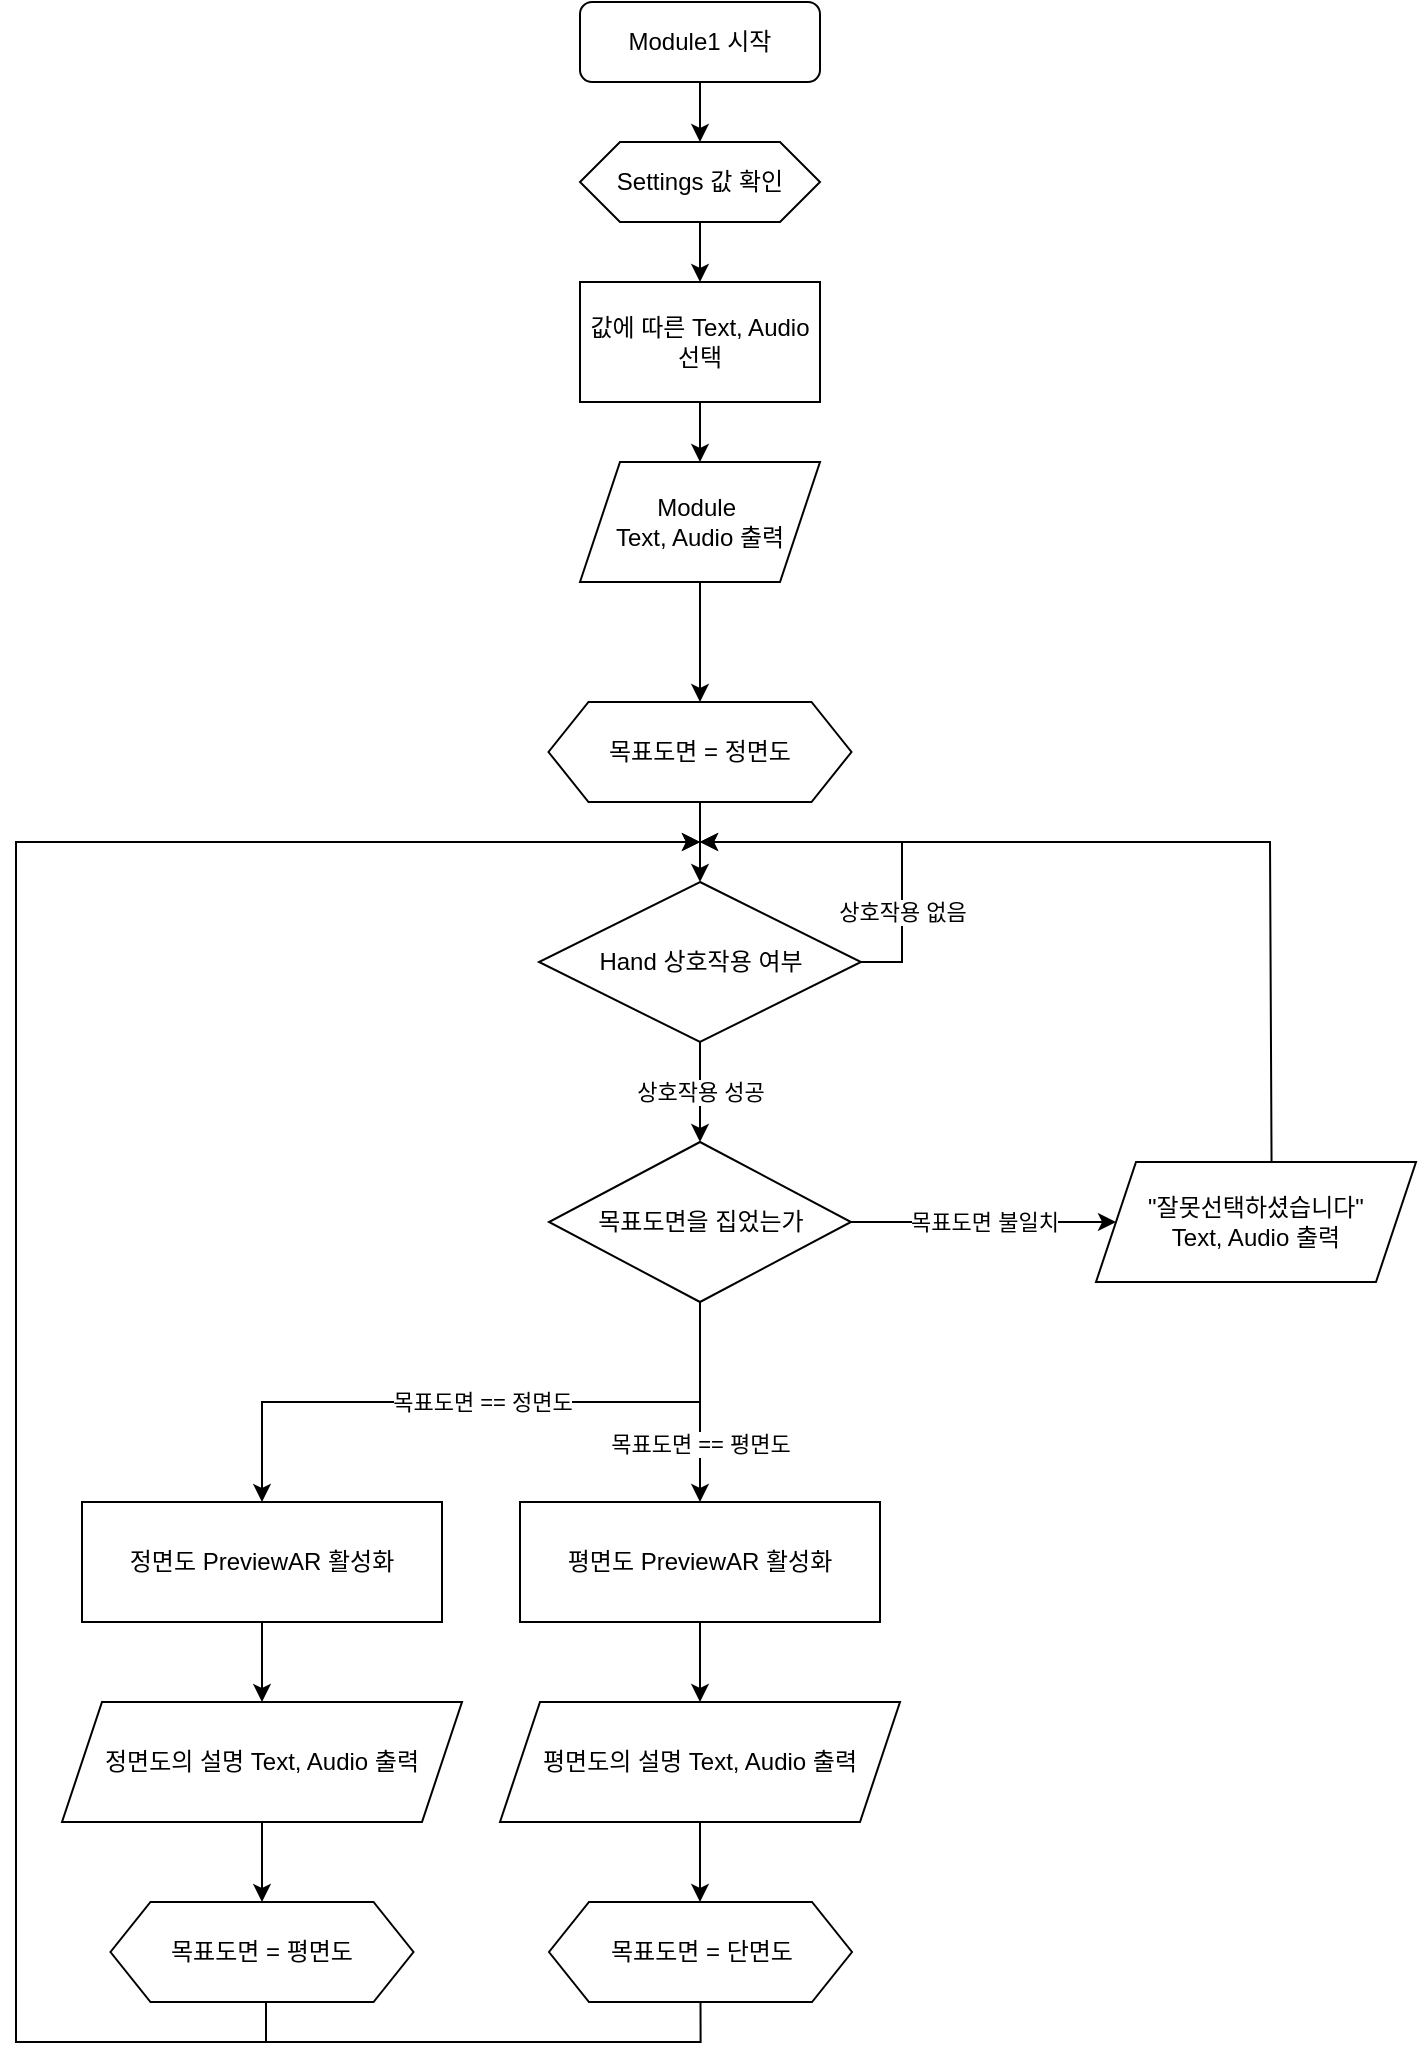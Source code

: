 <mxfile version="13.6.9" type="github">
  <diagram id="C5RBs43oDa-KdzZeNtuy" name="Page-1">
    <mxGraphModel dx="1422" dy="804" grid="1" gridSize="10" guides="1" tooltips="1" connect="1" arrows="1" fold="1" page="1" pageScale="1" pageWidth="827" pageHeight="1169" math="0" shadow="0">
      <root>
        <mxCell id="WIyWlLk6GJQsqaUBKTNV-0" />
        <mxCell id="WIyWlLk6GJQsqaUBKTNV-1" parent="WIyWlLk6GJQsqaUBKTNV-0" />
        <mxCell id="QLPknpkBetDl3JihI6zV-13" style="edgeStyle=orthogonalEdgeStyle;rounded=0;orthogonalLoop=1;jettySize=auto;html=1;exitX=0.5;exitY=1;exitDx=0;exitDy=0;entryX=0.5;entryY=0;entryDx=0;entryDy=0;" parent="WIyWlLk6GJQsqaUBKTNV-1" source="WIyWlLk6GJQsqaUBKTNV-3" target="QLPknpkBetDl3JihI6zV-10" edge="1">
          <mxGeometry relative="1" as="geometry" />
        </mxCell>
        <mxCell id="WIyWlLk6GJQsqaUBKTNV-3" value="Module1 시작" style="rounded=1;whiteSpace=wrap;html=1;fontSize=12;glass=0;strokeWidth=1;shadow=0;" parent="WIyWlLk6GJQsqaUBKTNV-1" vertex="1">
          <mxGeometry x="355" y="75" width="120" height="40" as="geometry" />
        </mxCell>
        <mxCell id="GG3lIaApX8E2W6bswI5q-24" value="목표도면 불일치" style="edgeStyle=orthogonalEdgeStyle;rounded=0;orthogonalLoop=1;jettySize=auto;html=1;exitX=1;exitY=0.5;exitDx=0;exitDy=0;entryX=0;entryY=0.5;entryDx=0;entryDy=0;" edge="1" parent="WIyWlLk6GJQsqaUBKTNV-1" source="QLPknpkBetDl3JihI6zV-2" target="GG3lIaApX8E2W6bswI5q-23">
          <mxGeometry relative="1" as="geometry" />
        </mxCell>
        <mxCell id="GG3lIaApX8E2W6bswI5q-44" style="edgeStyle=orthogonalEdgeStyle;rounded=0;orthogonalLoop=1;jettySize=auto;html=1;exitX=0.5;exitY=1;exitDx=0;exitDy=0;entryX=0.5;entryY=0;entryDx=0;entryDy=0;endArrow=classic;endFill=1;" edge="1" parent="WIyWlLk6GJQsqaUBKTNV-1" source="QLPknpkBetDl3JihI6zV-2" target="QLPknpkBetDl3JihI6zV-23">
          <mxGeometry relative="1" as="geometry" />
        </mxCell>
        <mxCell id="GG3lIaApX8E2W6bswI5q-47" value="목표도면 == 평면도" style="edgeLabel;html=1;align=center;verticalAlign=middle;resizable=0;points=[];" vertex="1" connectable="0" parent="GG3lIaApX8E2W6bswI5q-44">
          <mxGeometry x="0.267" relative="1" as="geometry">
            <mxPoint y="7" as="offset" />
          </mxGeometry>
        </mxCell>
        <mxCell id="GG3lIaApX8E2W6bswI5q-45" value="목표도면 == 정면도" style="edgeStyle=orthogonalEdgeStyle;rounded=0;orthogonalLoop=1;jettySize=auto;html=1;exitX=0.5;exitY=1;exitDx=0;exitDy=0;entryX=0.5;entryY=0;entryDx=0;entryDy=0;endArrow=classic;endFill=1;" edge="1" parent="WIyWlLk6GJQsqaUBKTNV-1" source="QLPknpkBetDl3JihI6zV-2" target="QLPknpkBetDl3JihI6zV-4">
          <mxGeometry relative="1" as="geometry" />
        </mxCell>
        <mxCell id="QLPknpkBetDl3JihI6zV-2" value="목표도면을 집었는가" style="rhombus;whiteSpace=wrap;html=1;" parent="WIyWlLk6GJQsqaUBKTNV-1" vertex="1">
          <mxGeometry x="339.5" y="645" width="151" height="80" as="geometry" />
        </mxCell>
        <mxCell id="QLPknpkBetDl3JihI6zV-19" style="edgeStyle=orthogonalEdgeStyle;rounded=0;orthogonalLoop=1;jettySize=auto;html=1;exitX=0.5;exitY=1;exitDx=0;exitDy=0;entryX=0.5;entryY=0;entryDx=0;entryDy=0;" parent="WIyWlLk6GJQsqaUBKTNV-1" source="QLPknpkBetDl3JihI6zV-4" target="QLPknpkBetDl3JihI6zV-18" edge="1">
          <mxGeometry relative="1" as="geometry" />
        </mxCell>
        <mxCell id="QLPknpkBetDl3JihI6zV-4" value="정면도 PreviewAR 활성화" style="rounded=0;whiteSpace=wrap;html=1;" parent="WIyWlLk6GJQsqaUBKTNV-1" vertex="1">
          <mxGeometry x="106" y="825" width="180" height="60" as="geometry" />
        </mxCell>
        <mxCell id="QLPknpkBetDl3JihI6zV-12" style="edgeStyle=orthogonalEdgeStyle;rounded=0;orthogonalLoop=1;jettySize=auto;html=1;exitX=0.5;exitY=1;exitDx=0;exitDy=0;entryX=0.5;entryY=0;entryDx=0;entryDy=0;" parent="WIyWlLk6GJQsqaUBKTNV-1" source="QLPknpkBetDl3JihI6zV-10" target="QLPknpkBetDl3JihI6zV-11" edge="1">
          <mxGeometry relative="1" as="geometry" />
        </mxCell>
        <mxCell id="QLPknpkBetDl3JihI6zV-10" value="Settings 값 확인" style="shape=hexagon;perimeter=hexagonPerimeter2;whiteSpace=wrap;html=1;fixedSize=1;" parent="WIyWlLk6GJQsqaUBKTNV-1" vertex="1">
          <mxGeometry x="355" y="145" width="120" height="40" as="geometry" />
        </mxCell>
        <mxCell id="QLPknpkBetDl3JihI6zV-16" style="edgeStyle=orthogonalEdgeStyle;rounded=0;orthogonalLoop=1;jettySize=auto;html=1;exitX=0.5;exitY=1;exitDx=0;exitDy=0;entryX=0.5;entryY=0;entryDx=0;entryDy=0;" parent="WIyWlLk6GJQsqaUBKTNV-1" source="QLPknpkBetDl3JihI6zV-11" target="QLPknpkBetDl3JihI6zV-15" edge="1">
          <mxGeometry relative="1" as="geometry" />
        </mxCell>
        <mxCell id="QLPknpkBetDl3JihI6zV-11" value="값에 따른 Text, Audio 선택" style="rounded=0;whiteSpace=wrap;html=1;" parent="WIyWlLk6GJQsqaUBKTNV-1" vertex="1">
          <mxGeometry x="355" y="215" width="120" height="60" as="geometry" />
        </mxCell>
        <mxCell id="GG3lIaApX8E2W6bswI5q-43" style="edgeStyle=orthogonalEdgeStyle;rounded=0;orthogonalLoop=1;jettySize=auto;html=1;exitX=0.5;exitY=1;exitDx=0;exitDy=0;entryX=0.5;entryY=0;entryDx=0;entryDy=0;endArrow=classic;endFill=1;" edge="1" parent="WIyWlLk6GJQsqaUBKTNV-1" source="QLPknpkBetDl3JihI6zV-15" target="GG3lIaApX8E2W6bswI5q-4">
          <mxGeometry relative="1" as="geometry" />
        </mxCell>
        <mxCell id="QLPknpkBetDl3JihI6zV-15" value="Module&amp;nbsp;&lt;br&gt;Text, Audio 출력" style="shape=parallelogram;perimeter=parallelogramPerimeter;whiteSpace=wrap;html=1;fixedSize=1;" parent="WIyWlLk6GJQsqaUBKTNV-1" vertex="1">
          <mxGeometry x="355" y="305" width="120" height="60" as="geometry" />
        </mxCell>
        <mxCell id="GG3lIaApX8E2W6bswI5q-28" style="edgeStyle=orthogonalEdgeStyle;rounded=0;orthogonalLoop=1;jettySize=auto;html=1;exitX=0.5;exitY=1;exitDx=0;exitDy=0;entryX=0.5;entryY=0;entryDx=0;entryDy=0;" edge="1" parent="WIyWlLk6GJQsqaUBKTNV-1" source="QLPknpkBetDl3JihI6zV-18">
          <mxGeometry relative="1" as="geometry">
            <mxPoint x="196" y="1025" as="targetPoint" />
          </mxGeometry>
        </mxCell>
        <mxCell id="QLPknpkBetDl3JihI6zV-18" value="정면도의 설명 Text, Audio 출력" style="shape=parallelogram;perimeter=parallelogramPerimeter;whiteSpace=wrap;html=1;fixedSize=1;" parent="WIyWlLk6GJQsqaUBKTNV-1" vertex="1">
          <mxGeometry x="96" y="925" width="200" height="60" as="geometry" />
        </mxCell>
        <mxCell id="QLPknpkBetDl3JihI6zV-35" style="edgeStyle=orthogonalEdgeStyle;rounded=0;orthogonalLoop=1;jettySize=auto;html=1;exitX=0.5;exitY=1;exitDx=0;exitDy=0;entryX=0.5;entryY=0;entryDx=0;entryDy=0;endArrow=classic;endFill=1;" parent="WIyWlLk6GJQsqaUBKTNV-1" source="QLPknpkBetDl3JihI6zV-23" target="QLPknpkBetDl3JihI6zV-24" edge="1">
          <mxGeometry relative="1" as="geometry" />
        </mxCell>
        <mxCell id="QLPknpkBetDl3JihI6zV-23" value="평면도 PreviewAR 활성화" style="rounded=0;whiteSpace=wrap;html=1;" parent="WIyWlLk6GJQsqaUBKTNV-1" vertex="1">
          <mxGeometry x="325" y="825" width="180" height="60" as="geometry" />
        </mxCell>
        <mxCell id="GG3lIaApX8E2W6bswI5q-29" style="edgeStyle=orthogonalEdgeStyle;rounded=0;orthogonalLoop=1;jettySize=auto;html=1;exitX=0.5;exitY=1;exitDx=0;exitDy=0;" edge="1" parent="WIyWlLk6GJQsqaUBKTNV-1" source="QLPknpkBetDl3JihI6zV-24">
          <mxGeometry relative="1" as="geometry">
            <mxPoint x="415" y="1025" as="targetPoint" />
          </mxGeometry>
        </mxCell>
        <mxCell id="QLPknpkBetDl3JihI6zV-24" value="평면도의 설명 Text, Audio 출력" style="shape=parallelogram;perimeter=parallelogramPerimeter;whiteSpace=wrap;html=1;fixedSize=1;" parent="WIyWlLk6GJQsqaUBKTNV-1" vertex="1">
          <mxGeometry x="315" y="925" width="200" height="60" as="geometry" />
        </mxCell>
        <mxCell id="GG3lIaApX8E2W6bswI5q-19" value="상호작용 성공" style="edgeStyle=orthogonalEdgeStyle;rounded=0;orthogonalLoop=1;jettySize=auto;html=1;exitX=0.5;exitY=1;exitDx=0;exitDy=0;entryX=0.5;entryY=0;entryDx=0;entryDy=0;" edge="1" parent="WIyWlLk6GJQsqaUBKTNV-1" source="QLPknpkBetDl3JihI6zV-56" target="QLPknpkBetDl3JihI6zV-2">
          <mxGeometry relative="1" as="geometry" />
        </mxCell>
        <mxCell id="GG3lIaApX8E2W6bswI5q-49" value="상호작용 없음" style="edgeStyle=orthogonalEdgeStyle;rounded=0;orthogonalLoop=1;jettySize=auto;html=1;exitX=1;exitY=0.5;exitDx=0;exitDy=0;endArrow=classic;endFill=1;" edge="1" parent="WIyWlLk6GJQsqaUBKTNV-1" source="QLPknpkBetDl3JihI6zV-56">
          <mxGeometry x="-0.499" relative="1" as="geometry">
            <mxPoint x="415" y="495" as="targetPoint" />
            <Array as="points">
              <mxPoint x="516" y="555" />
              <mxPoint x="516" y="495" />
            </Array>
            <mxPoint as="offset" />
          </mxGeometry>
        </mxCell>
        <mxCell id="QLPknpkBetDl3JihI6zV-56" value="Hand 상호작용 여부" style="rhombus;whiteSpace=wrap;html=1;fillColor=none;" parent="WIyWlLk6GJQsqaUBKTNV-1" vertex="1">
          <mxGeometry x="334.5" y="515" width="161" height="80" as="geometry" />
        </mxCell>
        <mxCell id="GG3lIaApX8E2W6bswI5q-12" style="edgeStyle=orthogonalEdgeStyle;rounded=0;orthogonalLoop=1;jettySize=auto;html=1;exitX=0.5;exitY=1;exitDx=0;exitDy=0;entryX=0.5;entryY=0;entryDx=0;entryDy=0;" edge="1" parent="WIyWlLk6GJQsqaUBKTNV-1" source="GG3lIaApX8E2W6bswI5q-4" target="QLPknpkBetDl3JihI6zV-56">
          <mxGeometry relative="1" as="geometry" />
        </mxCell>
        <mxCell id="GG3lIaApX8E2W6bswI5q-4" value="목표도면 = 정면도" style="shape=hexagon;perimeter=hexagonPerimeter2;whiteSpace=wrap;html=1;fixedSize=1;" vertex="1" parent="WIyWlLk6GJQsqaUBKTNV-1">
          <mxGeometry x="339.25" y="425" width="151.5" height="50" as="geometry" />
        </mxCell>
        <mxCell id="GG3lIaApX8E2W6bswI5q-50" style="edgeStyle=orthogonalEdgeStyle;rounded=0;orthogonalLoop=1;jettySize=auto;html=1;exitX=0.549;exitY=0.001;exitDx=0;exitDy=0;endArrow=classic;endFill=1;exitPerimeter=0;" edge="1" parent="WIyWlLk6GJQsqaUBKTNV-1" source="GG3lIaApX8E2W6bswI5q-23">
          <mxGeometry relative="1" as="geometry">
            <mxPoint x="415" y="495" as="targetPoint" />
            <mxPoint x="688" y="660" as="sourcePoint" />
            <Array as="points">
              <mxPoint x="701" y="660" />
              <mxPoint x="700" y="660" />
              <mxPoint x="700" y="495" />
            </Array>
          </mxGeometry>
        </mxCell>
        <mxCell id="GG3lIaApX8E2W6bswI5q-23" value="&quot;잘못선택하셨습니다&quot;&lt;br&gt;Text, Audio 출력" style="shape=parallelogram;perimeter=parallelogramPerimeter;whiteSpace=wrap;html=1;fixedSize=1;" vertex="1" parent="WIyWlLk6GJQsqaUBKTNV-1">
          <mxGeometry x="613" y="655" width="160" height="60" as="geometry" />
        </mxCell>
        <mxCell id="GG3lIaApX8E2W6bswI5q-41" style="edgeStyle=orthogonalEdgeStyle;rounded=0;orthogonalLoop=1;jettySize=auto;html=1;exitX=0.5;exitY=1;exitDx=0;exitDy=0;endArrow=classic;endFill=1;" edge="1" parent="WIyWlLk6GJQsqaUBKTNV-1">
          <mxGeometry relative="1" as="geometry">
            <mxPoint x="415" y="495" as="targetPoint" />
            <mxPoint x="198" y="1075" as="sourcePoint" />
            <Array as="points">
              <mxPoint x="198" y="1095" />
              <mxPoint x="73" y="1095" />
              <mxPoint x="73" y="495" />
            </Array>
          </mxGeometry>
        </mxCell>
        <mxCell id="GG3lIaApX8E2W6bswI5q-39" value="목표도면 = 평면도" style="shape=hexagon;perimeter=hexagonPerimeter2;whiteSpace=wrap;html=1;fixedSize=1;" vertex="1" parent="WIyWlLk6GJQsqaUBKTNV-1">
          <mxGeometry x="120.25" y="1025" width="151.5" height="50" as="geometry" />
        </mxCell>
        <mxCell id="GG3lIaApX8E2W6bswI5q-42" style="edgeStyle=orthogonalEdgeStyle;rounded=0;orthogonalLoop=1;jettySize=auto;html=1;exitX=0.5;exitY=1;exitDx=0;exitDy=0;endArrow=classic;endFill=1;" edge="1" parent="WIyWlLk6GJQsqaUBKTNV-1">
          <mxGeometry relative="1" as="geometry">
            <mxPoint x="415" y="495" as="targetPoint" />
            <mxPoint x="415.25" y="1075" as="sourcePoint" />
            <Array as="points">
              <mxPoint x="415" y="1095" />
              <mxPoint x="73" y="1095" />
              <mxPoint x="73" y="495" />
            </Array>
          </mxGeometry>
        </mxCell>
        <mxCell id="GG3lIaApX8E2W6bswI5q-40" value="목표도면 = 단면도" style="shape=hexagon;perimeter=hexagonPerimeter2;whiteSpace=wrap;html=1;fixedSize=1;" vertex="1" parent="WIyWlLk6GJQsqaUBKTNV-1">
          <mxGeometry x="339.5" y="1025" width="151.5" height="50" as="geometry" />
        </mxCell>
      </root>
    </mxGraphModel>
  </diagram>
</mxfile>
